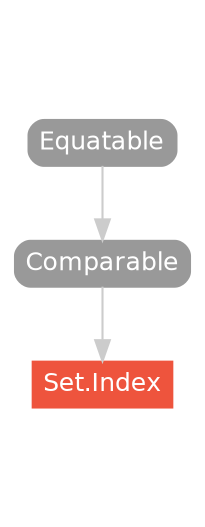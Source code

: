 strict digraph "Set.Index - Type Hierarchy - SwiftDoc.org" {
    pad="0.1,0.8"
    node [shape=box, style="filled,rounded", color="#999999", fillcolor="#999999", fontcolor=white, fontname=Helvetica, fontnames="Helvetica,sansserif", fontsize=12, margin="0.07,0.05", height="0.3"]
    edge [color="#cccccc"]
    "Comparable" [URL="/protocol/Comparable/hierarchy/"]
    "Equatable" [URL="/protocol/Equatable/hierarchy/"]
    "Set.Index" [URL="/type/Set.Index/", style="filled", fillcolor="#ee543d", color="#ee543d"]    "Comparable" -> "Set.Index"
    "Equatable" -> "Comparable"
    subgraph Types {
        rank = max; "Set.Index";
    }
}